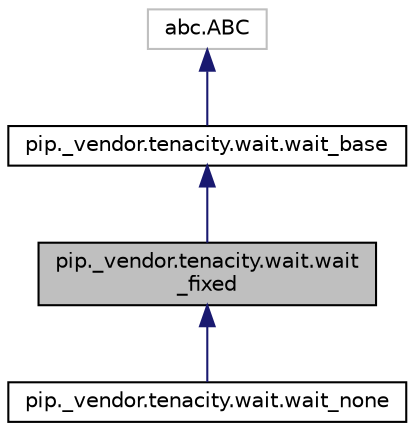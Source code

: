 digraph "pip._vendor.tenacity.wait.wait_fixed"
{
 // LATEX_PDF_SIZE
  edge [fontname="Helvetica",fontsize="10",labelfontname="Helvetica",labelfontsize="10"];
  node [fontname="Helvetica",fontsize="10",shape=record];
  Node1 [label="pip._vendor.tenacity.wait.wait\l_fixed",height=0.2,width=0.4,color="black", fillcolor="grey75", style="filled", fontcolor="black",tooltip=" "];
  Node2 -> Node1 [dir="back",color="midnightblue",fontsize="10",style="solid"];
  Node2 [label="pip._vendor.tenacity.wait.wait_base",height=0.2,width=0.4,color="black", fillcolor="white", style="filled",URL="$classpip_1_1__vendor_1_1tenacity_1_1wait_1_1wait__base.html",tooltip=" "];
  Node3 -> Node2 [dir="back",color="midnightblue",fontsize="10",style="solid"];
  Node3 [label="abc.ABC",height=0.2,width=0.4,color="grey75", fillcolor="white", style="filled",tooltip=" "];
  Node1 -> Node4 [dir="back",color="midnightblue",fontsize="10",style="solid"];
  Node4 [label="pip._vendor.tenacity.wait.wait_none",height=0.2,width=0.4,color="black", fillcolor="white", style="filled",URL="$classpip_1_1__vendor_1_1tenacity_1_1wait_1_1wait__none.html",tooltip=" "];
}
